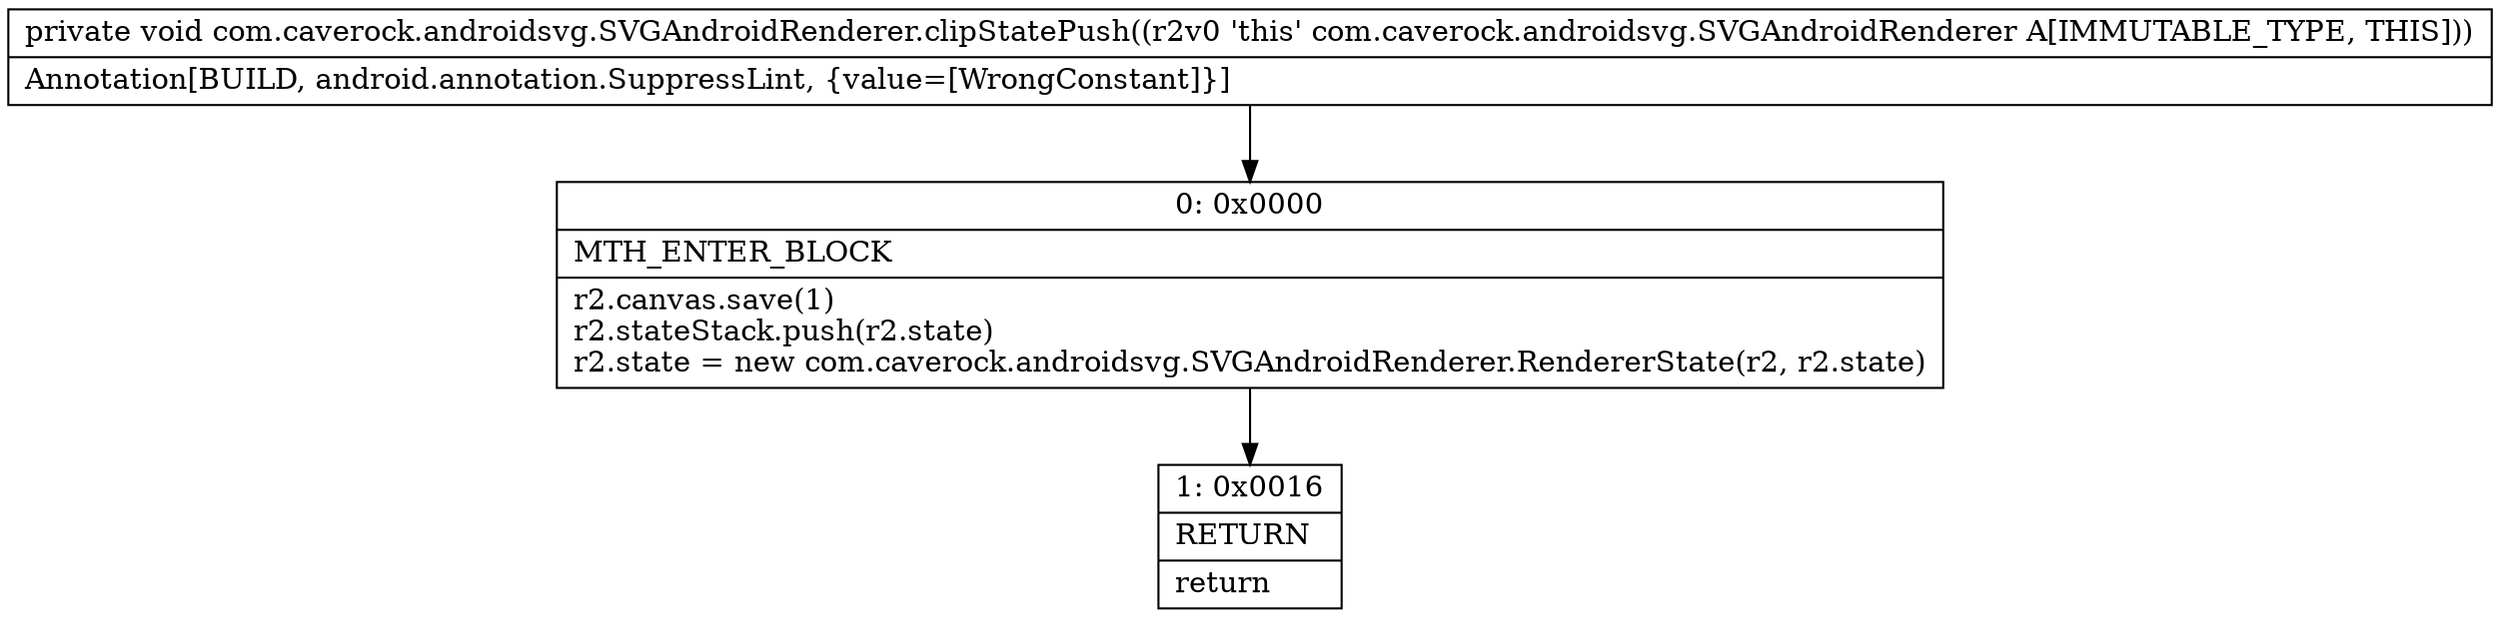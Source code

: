digraph "CFG forcom.caverock.androidsvg.SVGAndroidRenderer.clipStatePush()V" {
Node_0 [shape=record,label="{0\:\ 0x0000|MTH_ENTER_BLOCK\l|r2.canvas.save(1)\lr2.stateStack.push(r2.state)\lr2.state = new com.caverock.androidsvg.SVGAndroidRenderer.RendererState(r2, r2.state)\l}"];
Node_1 [shape=record,label="{1\:\ 0x0016|RETURN\l|return\l}"];
MethodNode[shape=record,label="{private void com.caverock.androidsvg.SVGAndroidRenderer.clipStatePush((r2v0 'this' com.caverock.androidsvg.SVGAndroidRenderer A[IMMUTABLE_TYPE, THIS]))  | Annotation[BUILD, android.annotation.SuppressLint, \{value=[WrongConstant]\}]\l}"];
MethodNode -> Node_0;
Node_0 -> Node_1;
}


